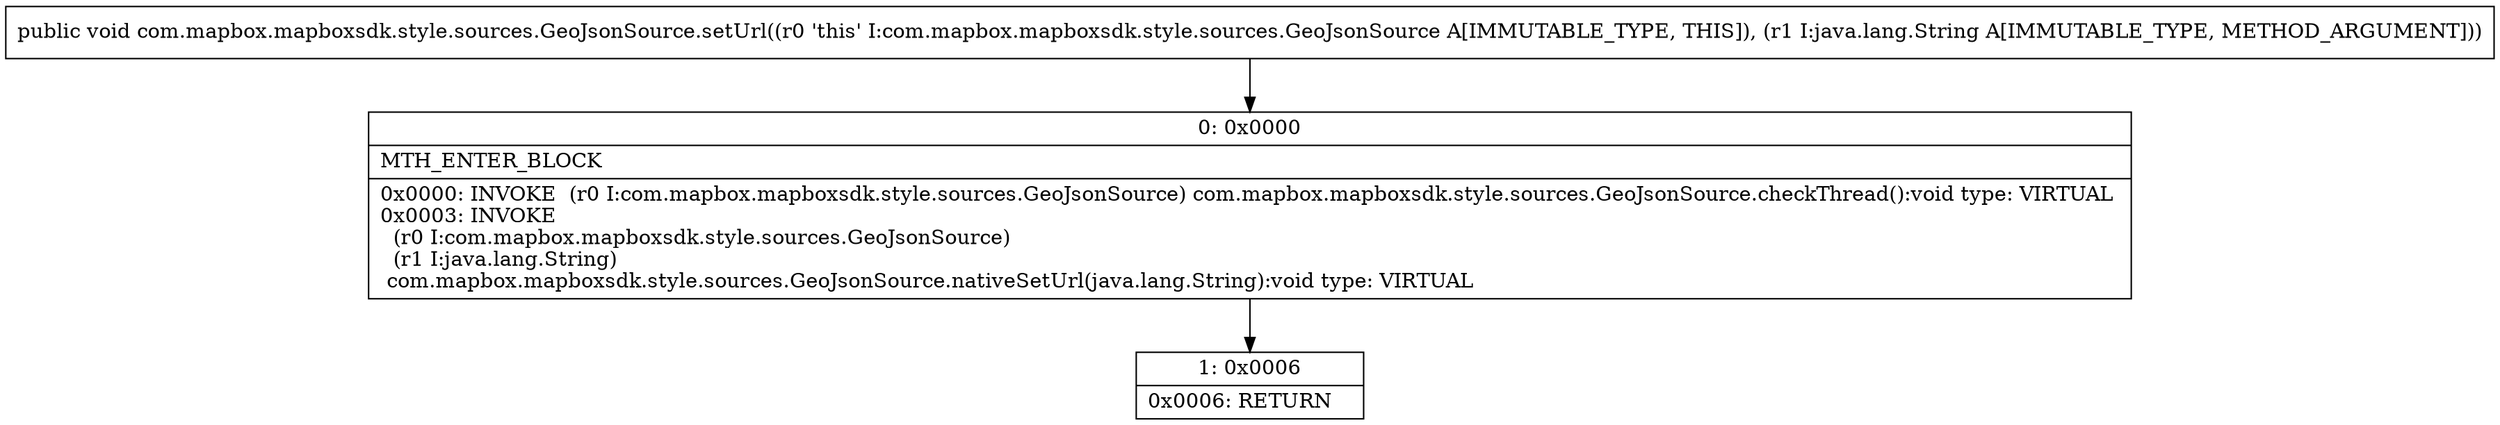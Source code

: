 digraph "CFG forcom.mapbox.mapboxsdk.style.sources.GeoJsonSource.setUrl(Ljava\/lang\/String;)V" {
Node_0 [shape=record,label="{0\:\ 0x0000|MTH_ENTER_BLOCK\l|0x0000: INVOKE  (r0 I:com.mapbox.mapboxsdk.style.sources.GeoJsonSource) com.mapbox.mapboxsdk.style.sources.GeoJsonSource.checkThread():void type: VIRTUAL \l0x0003: INVOKE  \l  (r0 I:com.mapbox.mapboxsdk.style.sources.GeoJsonSource)\l  (r1 I:java.lang.String)\l com.mapbox.mapboxsdk.style.sources.GeoJsonSource.nativeSetUrl(java.lang.String):void type: VIRTUAL \l}"];
Node_1 [shape=record,label="{1\:\ 0x0006|0x0006: RETURN   \l}"];
MethodNode[shape=record,label="{public void com.mapbox.mapboxsdk.style.sources.GeoJsonSource.setUrl((r0 'this' I:com.mapbox.mapboxsdk.style.sources.GeoJsonSource A[IMMUTABLE_TYPE, THIS]), (r1 I:java.lang.String A[IMMUTABLE_TYPE, METHOD_ARGUMENT])) }"];
MethodNode -> Node_0;
Node_0 -> Node_1;
}

